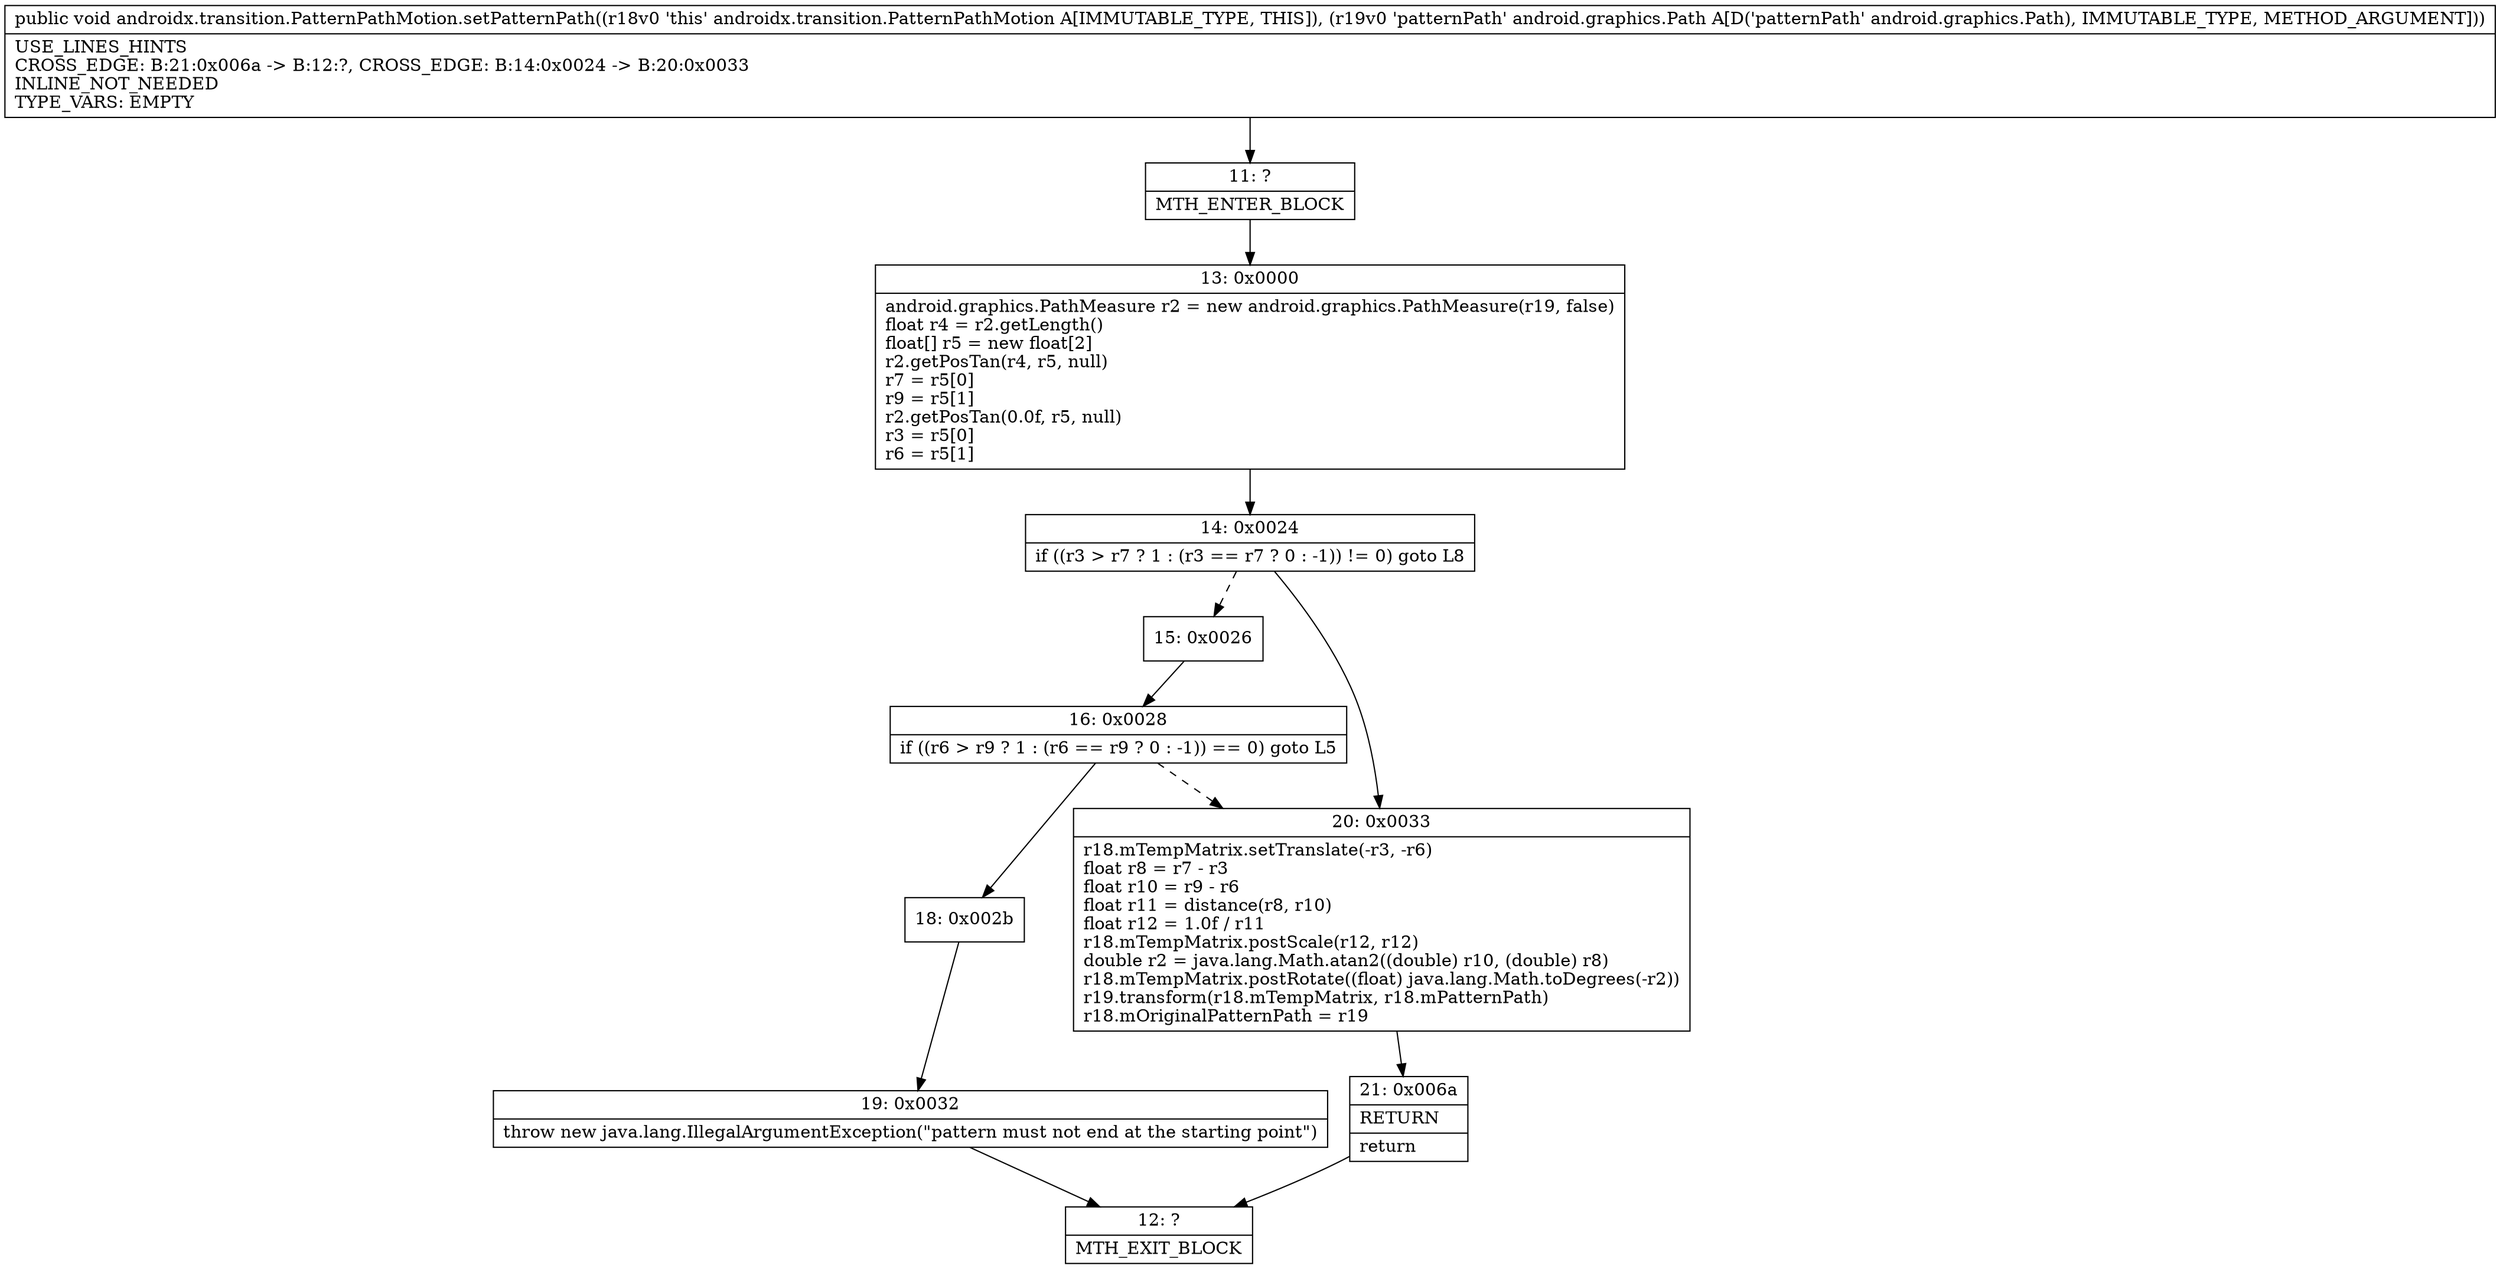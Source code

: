 digraph "CFG forandroidx.transition.PatternPathMotion.setPatternPath(Landroid\/graphics\/Path;)V" {
Node_11 [shape=record,label="{11\:\ ?|MTH_ENTER_BLOCK\l}"];
Node_13 [shape=record,label="{13\:\ 0x0000|android.graphics.PathMeasure r2 = new android.graphics.PathMeasure(r19, false)\lfloat r4 = r2.getLength()\lfloat[] r5 = new float[2]\lr2.getPosTan(r4, r5, null)\lr7 = r5[0]\lr9 = r5[1]\lr2.getPosTan(0.0f, r5, null)\lr3 = r5[0]\lr6 = r5[1]\l}"];
Node_14 [shape=record,label="{14\:\ 0x0024|if ((r3 \> r7 ? 1 : (r3 == r7 ? 0 : \-1)) != 0) goto L8\l}"];
Node_15 [shape=record,label="{15\:\ 0x0026}"];
Node_16 [shape=record,label="{16\:\ 0x0028|if ((r6 \> r9 ? 1 : (r6 == r9 ? 0 : \-1)) == 0) goto L5\l}"];
Node_18 [shape=record,label="{18\:\ 0x002b}"];
Node_19 [shape=record,label="{19\:\ 0x0032|throw new java.lang.IllegalArgumentException(\"pattern must not end at the starting point\")\l}"];
Node_12 [shape=record,label="{12\:\ ?|MTH_EXIT_BLOCK\l}"];
Node_20 [shape=record,label="{20\:\ 0x0033|r18.mTempMatrix.setTranslate(\-r3, \-r6)\lfloat r8 = r7 \- r3\lfloat r10 = r9 \- r6\lfloat r11 = distance(r8, r10)\lfloat r12 = 1.0f \/ r11\lr18.mTempMatrix.postScale(r12, r12)\ldouble r2 = java.lang.Math.atan2((double) r10, (double) r8)\lr18.mTempMatrix.postRotate((float) java.lang.Math.toDegrees(\-r2))\lr19.transform(r18.mTempMatrix, r18.mPatternPath)\lr18.mOriginalPatternPath = r19\l}"];
Node_21 [shape=record,label="{21\:\ 0x006a|RETURN\l|return\l}"];
MethodNode[shape=record,label="{public void androidx.transition.PatternPathMotion.setPatternPath((r18v0 'this' androidx.transition.PatternPathMotion A[IMMUTABLE_TYPE, THIS]), (r19v0 'patternPath' android.graphics.Path A[D('patternPath' android.graphics.Path), IMMUTABLE_TYPE, METHOD_ARGUMENT]))  | USE_LINES_HINTS\lCROSS_EDGE: B:21:0x006a \-\> B:12:?, CROSS_EDGE: B:14:0x0024 \-\> B:20:0x0033\lINLINE_NOT_NEEDED\lTYPE_VARS: EMPTY\l}"];
MethodNode -> Node_11;Node_11 -> Node_13;
Node_13 -> Node_14;
Node_14 -> Node_15[style=dashed];
Node_14 -> Node_20;
Node_15 -> Node_16;
Node_16 -> Node_18;
Node_16 -> Node_20[style=dashed];
Node_18 -> Node_19;
Node_19 -> Node_12;
Node_20 -> Node_21;
Node_21 -> Node_12;
}

